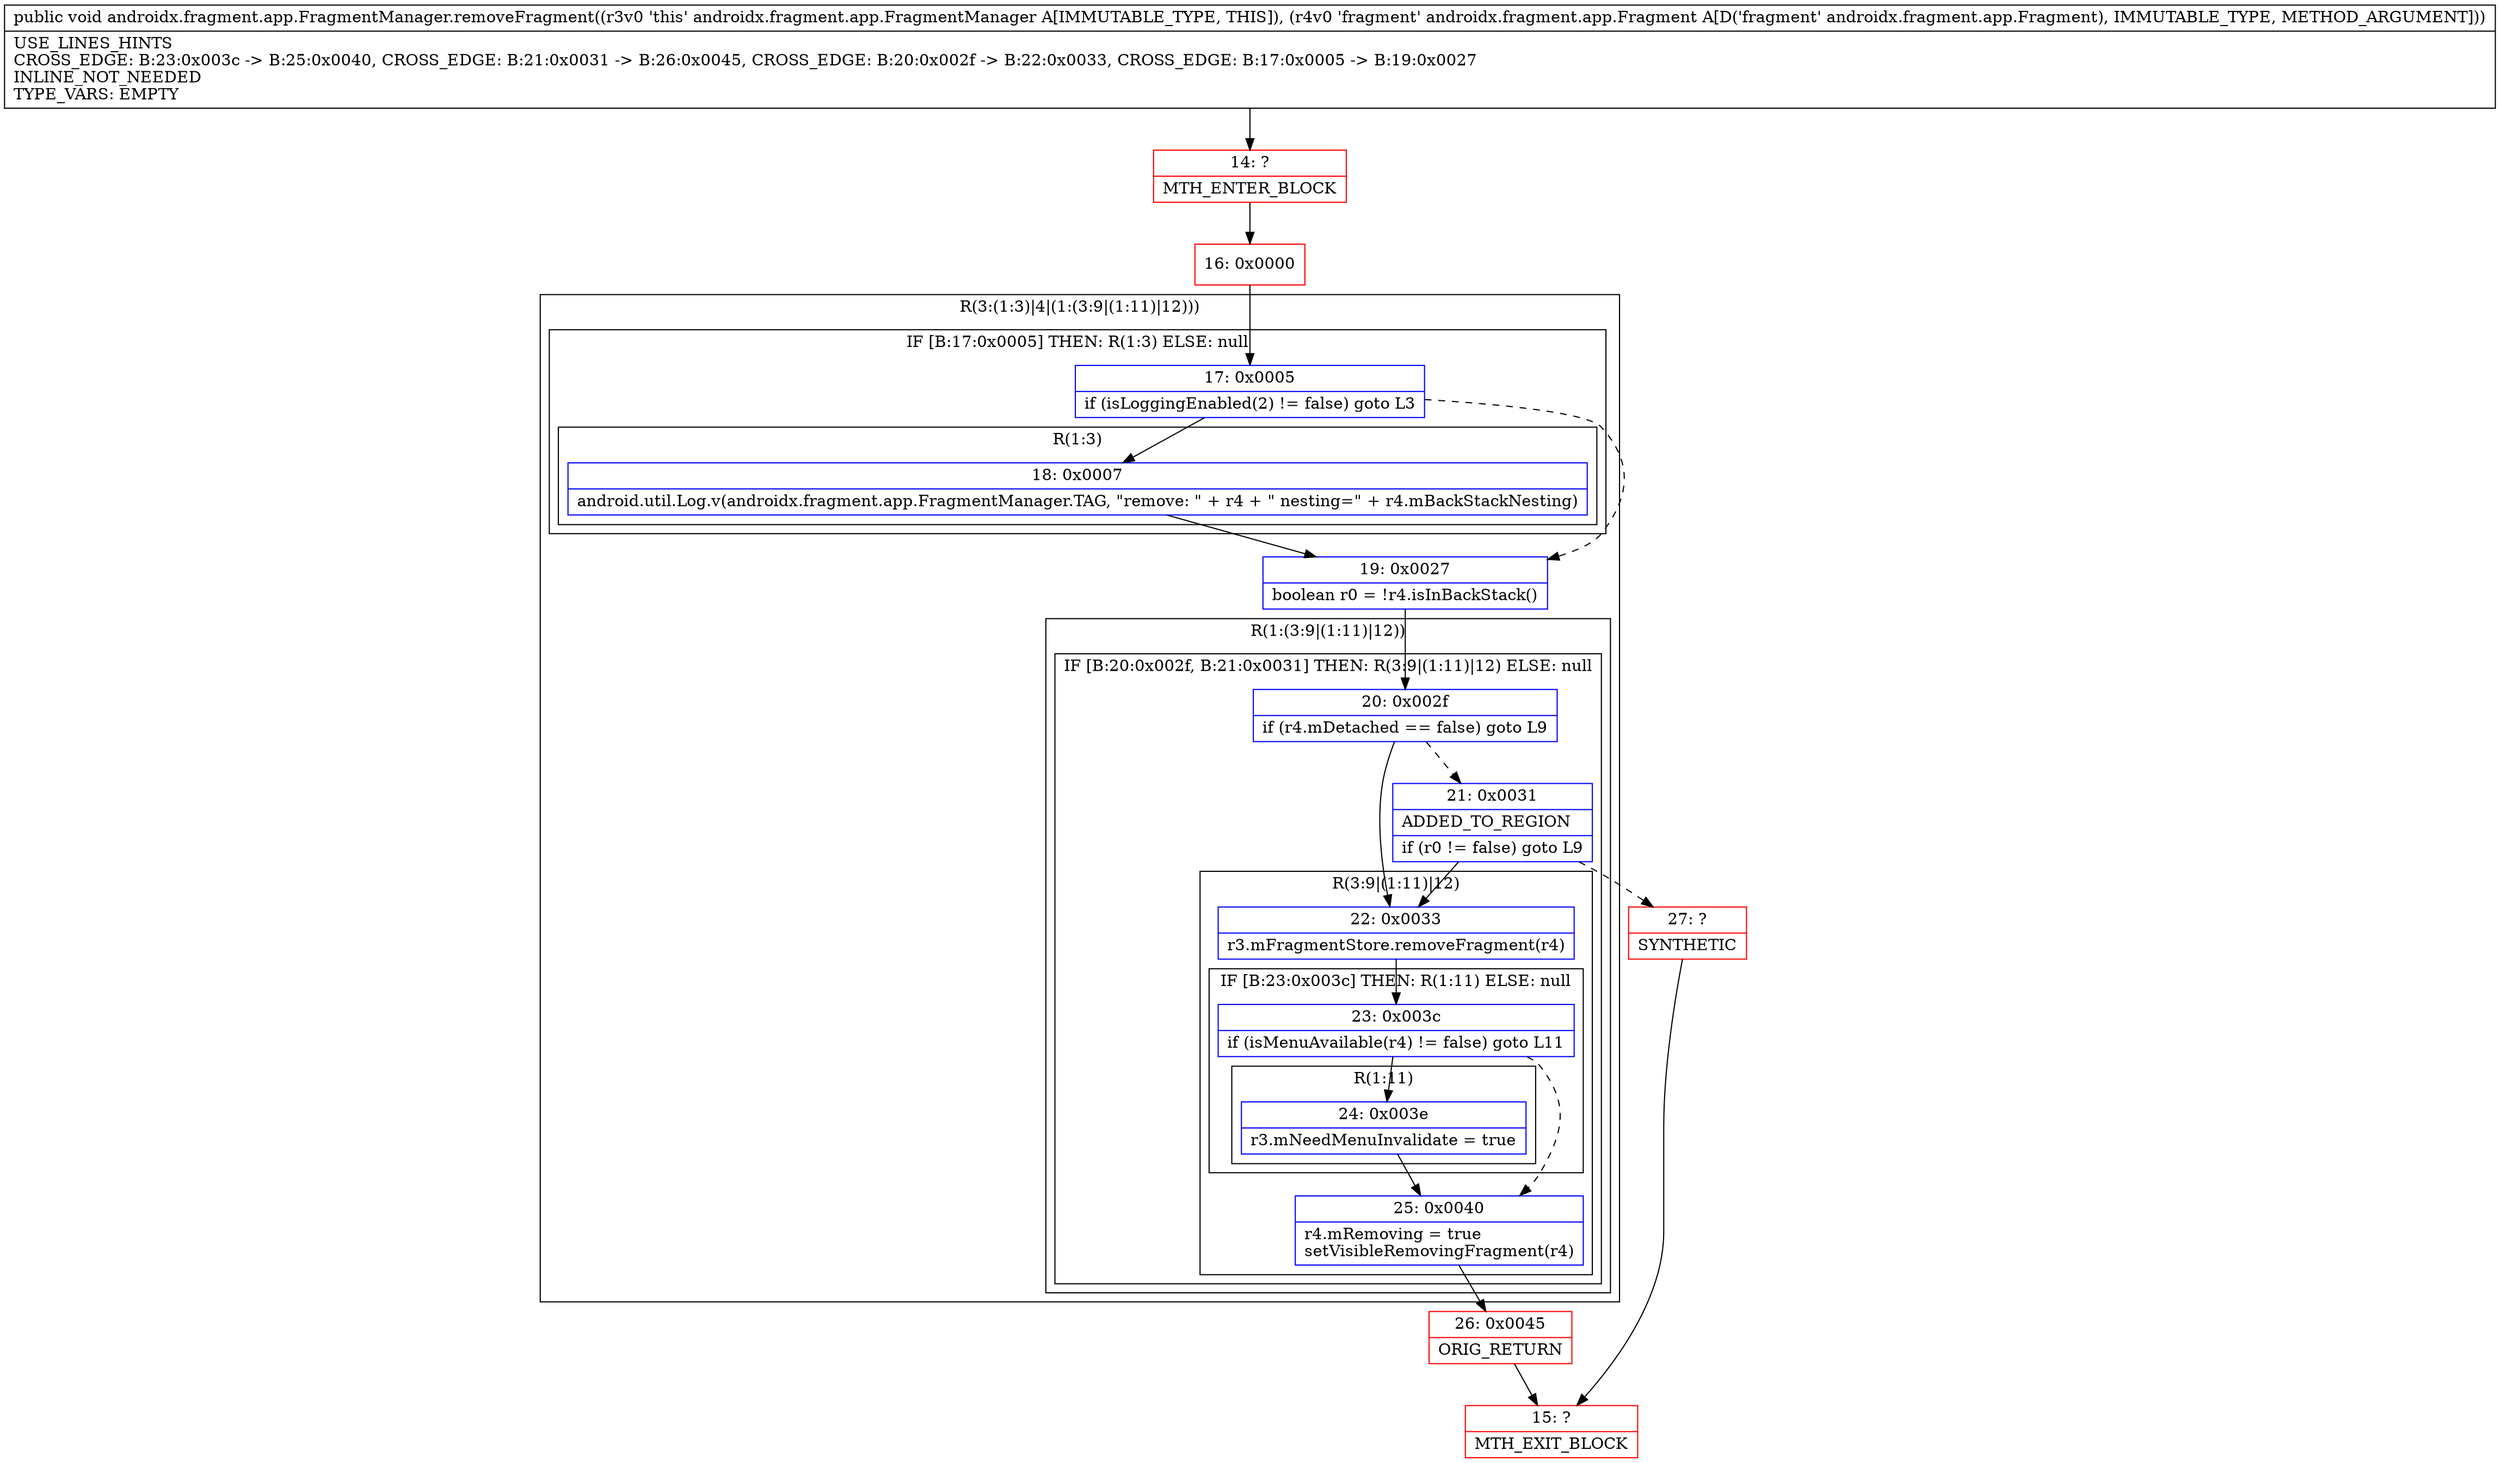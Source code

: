 digraph "CFG forandroidx.fragment.app.FragmentManager.removeFragment(Landroidx\/fragment\/app\/Fragment;)V" {
subgraph cluster_Region_1128432103 {
label = "R(3:(1:3)|4|(1:(3:9|(1:11)|12)))";
node [shape=record,color=blue];
subgraph cluster_IfRegion_1020948809 {
label = "IF [B:17:0x0005] THEN: R(1:3) ELSE: null";
node [shape=record,color=blue];
Node_17 [shape=record,label="{17\:\ 0x0005|if (isLoggingEnabled(2) != false) goto L3\l}"];
subgraph cluster_Region_190182809 {
label = "R(1:3)";
node [shape=record,color=blue];
Node_18 [shape=record,label="{18\:\ 0x0007|android.util.Log.v(androidx.fragment.app.FragmentManager.TAG, \"remove: \" + r4 + \" nesting=\" + r4.mBackStackNesting)\l}"];
}
}
Node_19 [shape=record,label="{19\:\ 0x0027|boolean r0 = !r4.isInBackStack()\l}"];
subgraph cluster_Region_1595989768 {
label = "R(1:(3:9|(1:11)|12))";
node [shape=record,color=blue];
subgraph cluster_IfRegion_508425717 {
label = "IF [B:20:0x002f, B:21:0x0031] THEN: R(3:9|(1:11)|12) ELSE: null";
node [shape=record,color=blue];
Node_20 [shape=record,label="{20\:\ 0x002f|if (r4.mDetached == false) goto L9\l}"];
Node_21 [shape=record,label="{21\:\ 0x0031|ADDED_TO_REGION\l|if (r0 != false) goto L9\l}"];
subgraph cluster_Region_1623690573 {
label = "R(3:9|(1:11)|12)";
node [shape=record,color=blue];
Node_22 [shape=record,label="{22\:\ 0x0033|r3.mFragmentStore.removeFragment(r4)\l}"];
subgraph cluster_IfRegion_267970597 {
label = "IF [B:23:0x003c] THEN: R(1:11) ELSE: null";
node [shape=record,color=blue];
Node_23 [shape=record,label="{23\:\ 0x003c|if (isMenuAvailable(r4) != false) goto L11\l}"];
subgraph cluster_Region_732245374 {
label = "R(1:11)";
node [shape=record,color=blue];
Node_24 [shape=record,label="{24\:\ 0x003e|r3.mNeedMenuInvalidate = true\l}"];
}
}
Node_25 [shape=record,label="{25\:\ 0x0040|r4.mRemoving = true\lsetVisibleRemovingFragment(r4)\l}"];
}
}
}
}
Node_14 [shape=record,color=red,label="{14\:\ ?|MTH_ENTER_BLOCK\l}"];
Node_16 [shape=record,color=red,label="{16\:\ 0x0000}"];
Node_27 [shape=record,color=red,label="{27\:\ ?|SYNTHETIC\l}"];
Node_15 [shape=record,color=red,label="{15\:\ ?|MTH_EXIT_BLOCK\l}"];
Node_26 [shape=record,color=red,label="{26\:\ 0x0045|ORIG_RETURN\l}"];
MethodNode[shape=record,label="{public void androidx.fragment.app.FragmentManager.removeFragment((r3v0 'this' androidx.fragment.app.FragmentManager A[IMMUTABLE_TYPE, THIS]), (r4v0 'fragment' androidx.fragment.app.Fragment A[D('fragment' androidx.fragment.app.Fragment), IMMUTABLE_TYPE, METHOD_ARGUMENT]))  | USE_LINES_HINTS\lCROSS_EDGE: B:23:0x003c \-\> B:25:0x0040, CROSS_EDGE: B:21:0x0031 \-\> B:26:0x0045, CROSS_EDGE: B:20:0x002f \-\> B:22:0x0033, CROSS_EDGE: B:17:0x0005 \-\> B:19:0x0027\lINLINE_NOT_NEEDED\lTYPE_VARS: EMPTY\l}"];
MethodNode -> Node_14;Node_17 -> Node_18;
Node_17 -> Node_19[style=dashed];
Node_18 -> Node_19;
Node_19 -> Node_20;
Node_20 -> Node_21[style=dashed];
Node_20 -> Node_22;
Node_21 -> Node_22;
Node_21 -> Node_27[style=dashed];
Node_22 -> Node_23;
Node_23 -> Node_24;
Node_23 -> Node_25[style=dashed];
Node_24 -> Node_25;
Node_25 -> Node_26;
Node_14 -> Node_16;
Node_16 -> Node_17;
Node_27 -> Node_15;
Node_26 -> Node_15;
}

